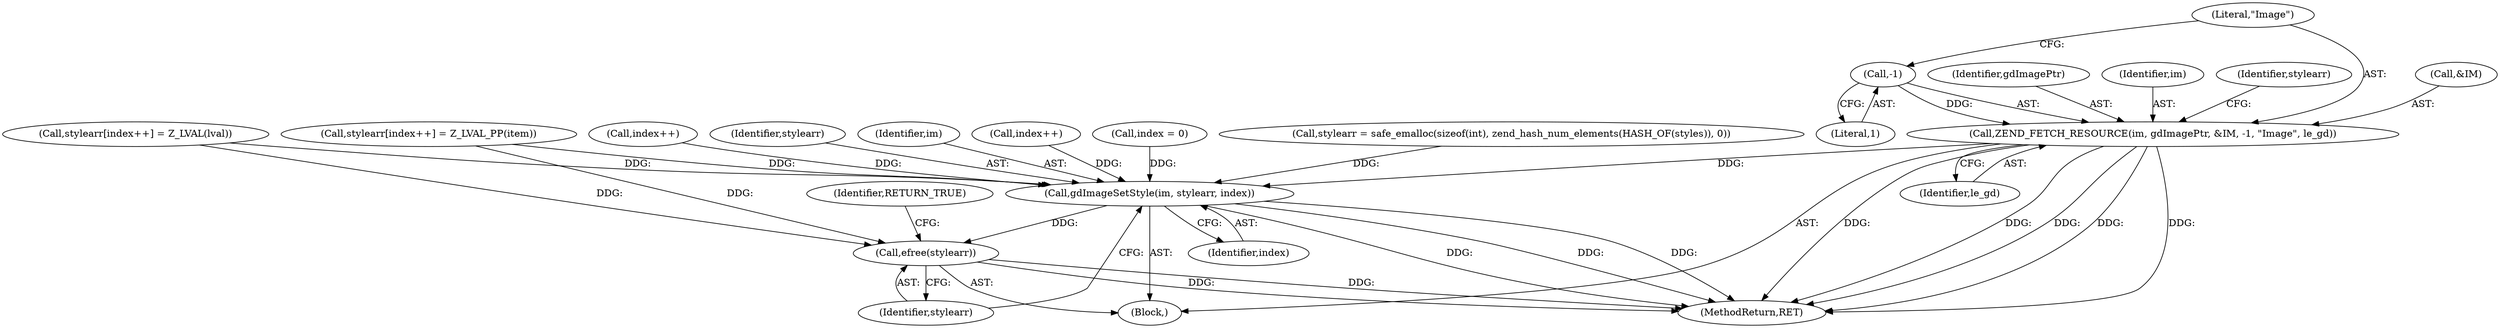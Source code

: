 digraph "0_php-src_2938329ce19cb8c4197dec146c3ec887c6f61d01@pointer" {
"1000112" [label="(Call,ZEND_FETCH_RESOURCE(im, gdImagePtr, &IM, -1, \"Image\", le_gd))"];
"1000117" [label="(Call,-1)"];
"1000194" [label="(Call,gdImageSetStyle(im, stylearr, index))"];
"1000198" [label="(Call,efree(stylearr))"];
"1000121" [label="(Call,stylearr = safe_emalloc(sizeof(int), zend_hash_num_elements(HASH_OF(styles)), 0))"];
"1000200" [label="(Identifier,RETURN_TRUE)"];
"1000120" [label="(Identifier,le_gd)"];
"1000115" [label="(Call,&IM)"];
"1000190" [label="(Call,index++)"];
"1000199" [label="(Identifier,stylearr)"];
"1000197" [label="(Identifier,index)"];
"1000196" [label="(Identifier,stylearr)"];
"1000112" [label="(Call,ZEND_FETCH_RESOURCE(im, gdImagePtr, &IM, -1, \"Image\", le_gd))"];
"1000198" [label="(Call,efree(stylearr))"];
"1000114" [label="(Identifier,gdImagePtr)"];
"1000195" [label="(Identifier,im)"];
"1000119" [label="(Literal,\"Image\")"];
"1000117" [label="(Call,-1)"];
"1000118" [label="(Literal,1)"];
"1000201" [label="(MethodReturn,RET)"];
"1000178" [label="(Call,stylearr[index++] = Z_LVAL(lval))"];
"1000113" [label="(Identifier,im)"];
"1000181" [label="(Call,index++)"];
"1000136" [label="(Call,index = 0)"];
"1000103" [label="(Block,)"];
"1000187" [label="(Call,stylearr[index++] = Z_LVAL_PP(item))"];
"1000122" [label="(Identifier,stylearr)"];
"1000194" [label="(Call,gdImageSetStyle(im, stylearr, index))"];
"1000112" -> "1000103"  [label="AST: "];
"1000112" -> "1000120"  [label="CFG: "];
"1000113" -> "1000112"  [label="AST: "];
"1000114" -> "1000112"  [label="AST: "];
"1000115" -> "1000112"  [label="AST: "];
"1000117" -> "1000112"  [label="AST: "];
"1000119" -> "1000112"  [label="AST: "];
"1000120" -> "1000112"  [label="AST: "];
"1000122" -> "1000112"  [label="CFG: "];
"1000112" -> "1000201"  [label="DDG: "];
"1000112" -> "1000201"  [label="DDG: "];
"1000112" -> "1000201"  [label="DDG: "];
"1000112" -> "1000201"  [label="DDG: "];
"1000112" -> "1000201"  [label="DDG: "];
"1000117" -> "1000112"  [label="DDG: "];
"1000112" -> "1000194"  [label="DDG: "];
"1000117" -> "1000118"  [label="CFG: "];
"1000118" -> "1000117"  [label="AST: "];
"1000119" -> "1000117"  [label="CFG: "];
"1000194" -> "1000103"  [label="AST: "];
"1000194" -> "1000197"  [label="CFG: "];
"1000195" -> "1000194"  [label="AST: "];
"1000196" -> "1000194"  [label="AST: "];
"1000197" -> "1000194"  [label="AST: "];
"1000199" -> "1000194"  [label="CFG: "];
"1000194" -> "1000201"  [label="DDG: "];
"1000194" -> "1000201"  [label="DDG: "];
"1000194" -> "1000201"  [label="DDG: "];
"1000187" -> "1000194"  [label="DDG: "];
"1000178" -> "1000194"  [label="DDG: "];
"1000121" -> "1000194"  [label="DDG: "];
"1000181" -> "1000194"  [label="DDG: "];
"1000190" -> "1000194"  [label="DDG: "];
"1000136" -> "1000194"  [label="DDG: "];
"1000194" -> "1000198"  [label="DDG: "];
"1000198" -> "1000103"  [label="AST: "];
"1000198" -> "1000199"  [label="CFG: "];
"1000199" -> "1000198"  [label="AST: "];
"1000200" -> "1000198"  [label="CFG: "];
"1000198" -> "1000201"  [label="DDG: "];
"1000198" -> "1000201"  [label="DDG: "];
"1000187" -> "1000198"  [label="DDG: "];
"1000178" -> "1000198"  [label="DDG: "];
}

